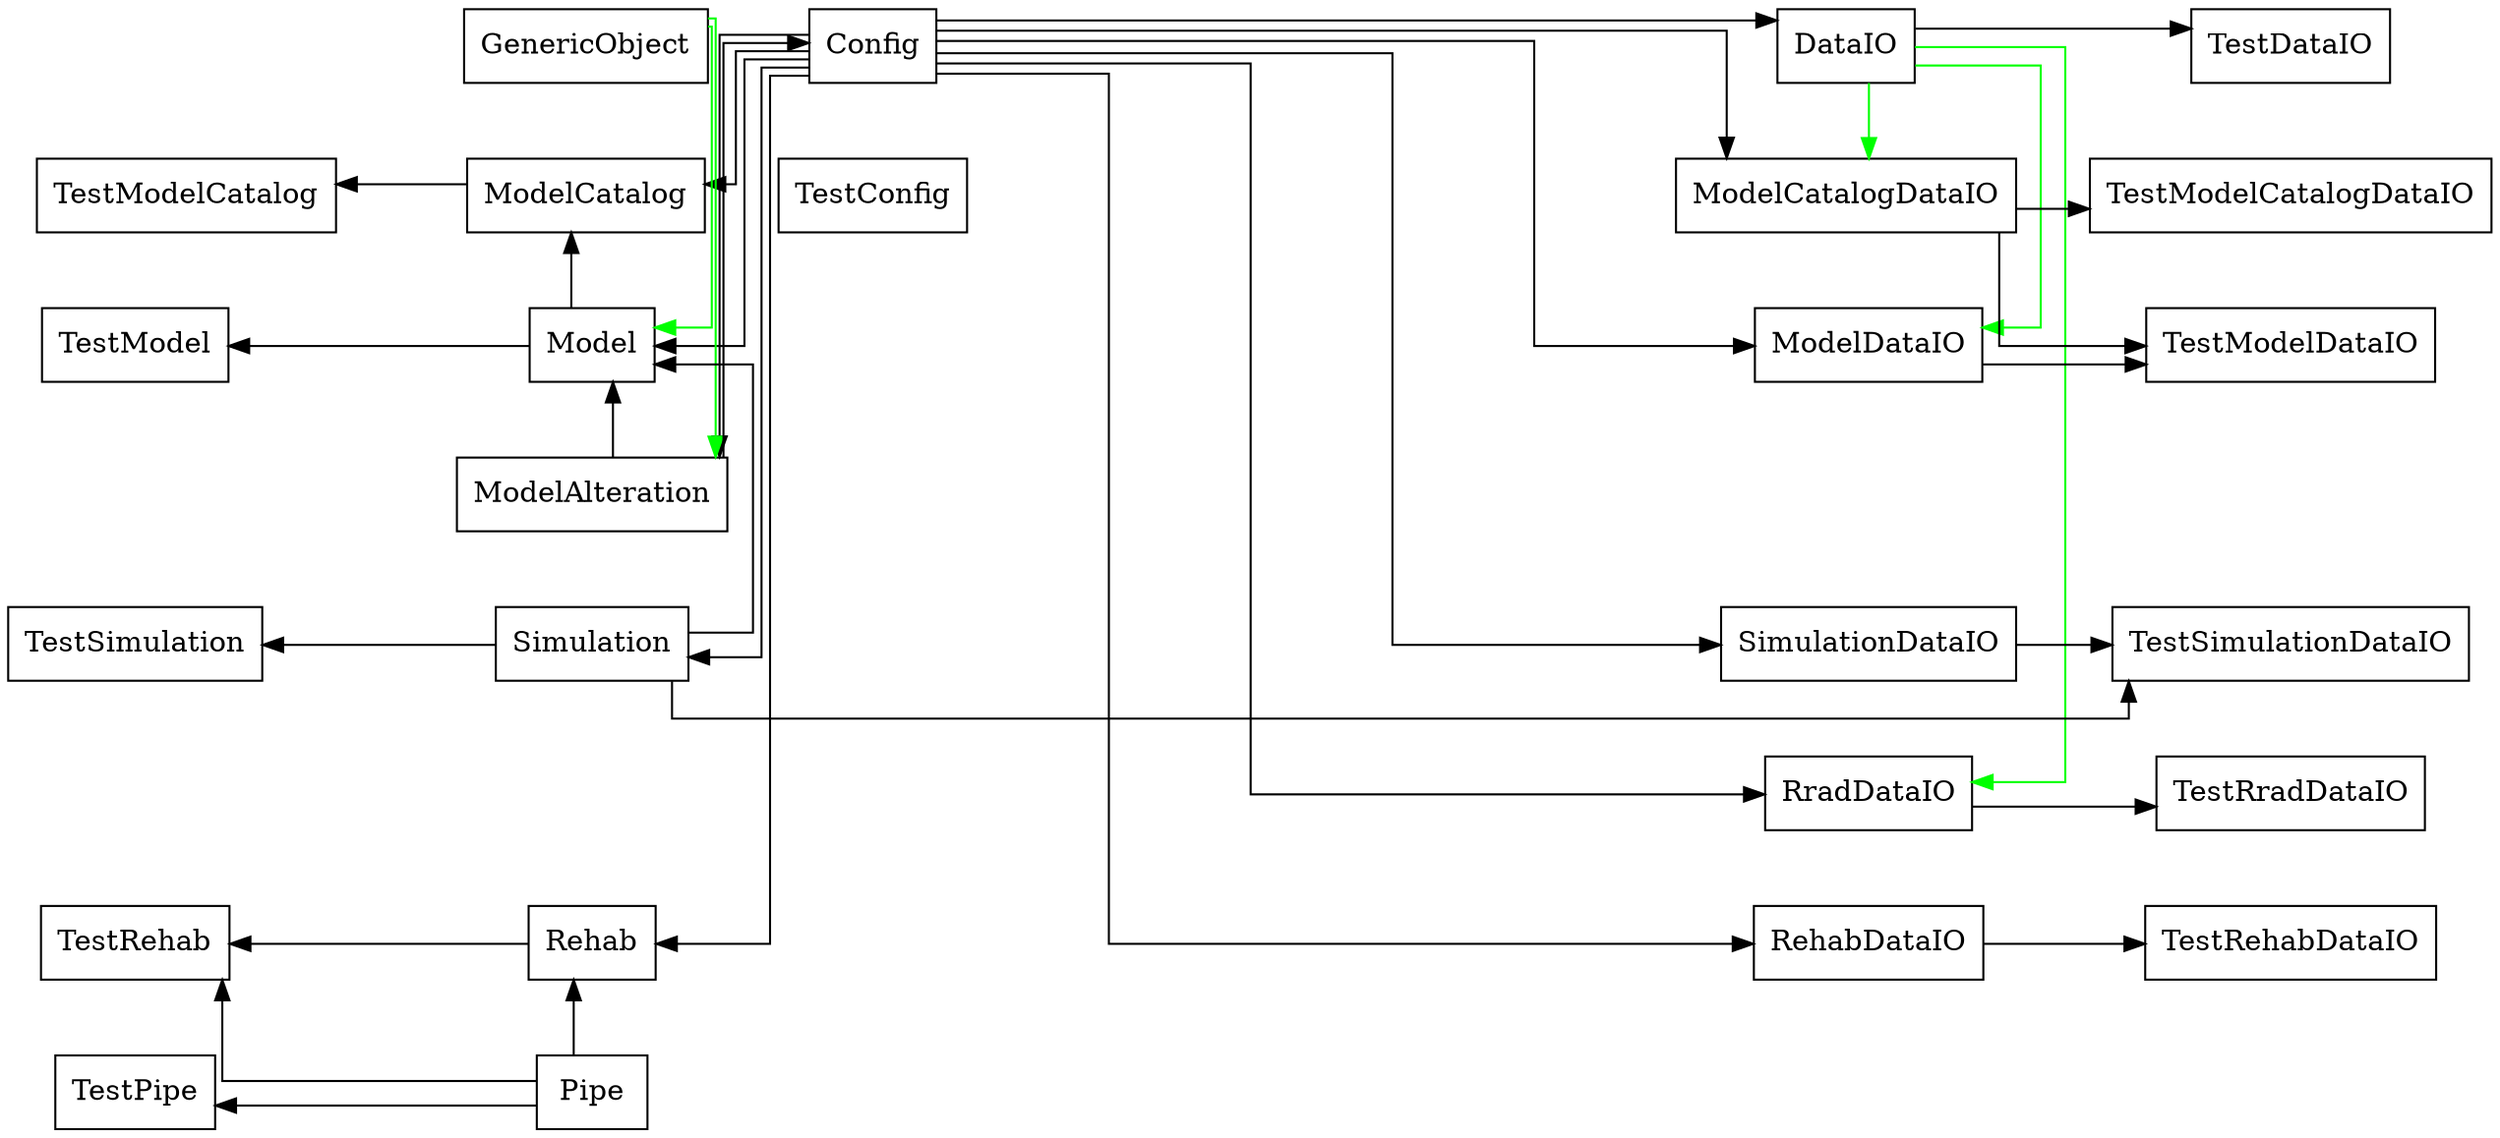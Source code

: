 digraph "classes" {
charset="utf-8"
nodesep=0.5;
rankdir="TB";
edge [ constraint=False ];
splines="ortho";
"Config"[label= "Config" , shape="record"];
"DataIO"[label= "DataIO" , shape="record"];
"GenericObject"[label= "GenericObject" , shape="record"];
"Model"[label= "Model" , shape="record"];
"ModelAlteration"[label= "ModelAlteration" , shape="record"];
"ModelCatalog"[label= "ModelCatalog" , shape="record"];
"ModelCatalogDataIO"[label= "ModelCatalogDataIO" , shape="record"];
"ModelDataIO"[label= "ModelDataIO" , shape="record"];
"Pipe"[label= "Pipe" , shape="record"];
"Rehab"[label= "Rehab" , shape="record"];
"RehabDataIO"[label= "RehabDataIO" , shape="record"];
"RradDataIO"[label= "RradDataIO" , shape="record"];
"Simulation"[label= "Simulation" , shape="record"];
"SimulationDataIO"[label= "SimulationDataIO" , shape="record"];
"TestConfig"[label= "TestConfig" , shape="record"];
"TestDataIO"[label= "TestDataIO" , shape="record"];
"TestModel"[label= "TestModel" , shape="record"];
"TestModelCatalog"[label= "TestModelCatalog" , shape="record"];
"TestModelCatalogDataIO"[label= "TestModelCatalogDataIO" , shape="record"];
"TestModelDataIO"[label= "TestModelDataIO" , shape="record"];
"TestPipe"[label= "TestPipe" , shape="record"];
"TestRehab"[label= "TestRehab" , shape="record"];
"TestRehabDataIO"[label= "TestRehabDataIO" , shape="record"];
"TestRradDataIO"[label= "TestRradDataIO" , shape="record"];
"TestSimulation"[label= "TestSimulation" , shape="record"];
"TestSimulationDataIO"[label= "TestSimulationDataIO" , shape="record"];

"_d0" [label="_d0", shape="record" style=invis];
"_d2" [label="_d2", shape="record" style=invis];
"_d7" [label="_d7", shape="record" style=invis];
"_d8" [label="_d8", shape="record" style=invis];
"_d1" [label="_d1", shape="record" style=invis];
"_d3" [label="_d3", shape="record" style=invis];
"_d6" [label="_d6", shape="record" style=invis];
"_d9" [label="_d9", shape="record" style=invis];
"_d10" [label="_d10", shape="record" style=invis];
"_d11" [label="_d11", shape="record" style=invis];
"_d4" [label="_d4", shape="record" style=invis];
"_d12" [label="_d12", shape="record" style=invis];
"_d5" [label="_d5", shape="record" style=invis];
"_d13" [label="_d13", shape="record" style=invis];

{rank= tb "_d0"->"TestModelCatalog"->"TestModel"->"_d2"->"TestSimulation"->"_d7"->"TestRehab"->"TestPipe" [constraint=true style=invis]};
{rank= tb "GenericObject"->"ModelCatalog"->"Model"->"ModelAlteration"->"Simulation"->"_d8"->"Rehab"->"Pipe" [constraint=true style=invis]};
{rank= tb "Config"->"TestConfig"->"_d1"->"_d3"->"_d6"->"_d9"->"_d10"->"_d11" [constraint=true style=invis]};
{rank= tb "DataIO"->"ModelCatalogDataIO"->"ModelDataIO"->"_d4"->"SimulationDataIO"->"RradDataIO"->"RehabDataIO"->"_d12" [constraint=true style=invis]};
{rank= tb "TestDataIO"->"TestModelCatalogDataIO"->"TestModelDataIO"->"_d5"->"TestSimulationDataIO"->"TestRradDataIO"->"TestRehabDataIO"->"_d13" [constraint=true style=invis]};
{rank= same TestModelCatalog->ModelCatalog->TestConfig->ModelCatalogDataIO->TestModelCatalogDataIO [constraint=True style=invis]};
"ModelAlteration"->"Config";
"Config"->"DataIO";
"DataIO"->"TestDataIO";
"ModelCatalog"->"TestModelCatalog";
"Config"->"ModelCatalog";
"Model"->"ModelCatalog";
"Config"->"ModelCatalogDataIO";
"ModelCatalogDataIO"->"TestModelCatalogDataIO";
"Model"->"TestModel";
"Config"->"Model";
"ModelAlteration"->"Model";
"Simulation"->"Model";
"Config"->"ModelDataIO";
"ModelCatalogDataIO"->"TestModelDataIO";
"ModelDataIO"->"TestModelDataIO";
"Config"->"ModelAlteration";
"Simulation"->"TestSimulation";
"Config"->"Simulation";
"Config"->"SimulationDataIO";
"Simulation"->"TestSimulationDataIO";
"SimulationDataIO"->"TestSimulationDataIO";
"Config"->"RradDataIO";
"RradDataIO"->"TestRradDataIO";
"Rehab"->"TestRehab";
"Pipe"->"TestRehab";
"Config"->"Rehab";
"Pipe"->"Rehab";
"Config"->"RehabDataIO";
"RehabDataIO"->"TestRehabDataIO";
"Pipe"->"TestPipe";
"DataIO"->"ModelCatalogDataIO" [color="green"];
"GenericObject"->"Model" [color="green"];
"DataIO"->"ModelDataIO" [color="green"];
"GenericObject"->"ModelAlteration" [color="green"];
"DataIO"->"RradDataIO" [color="green"];
}
